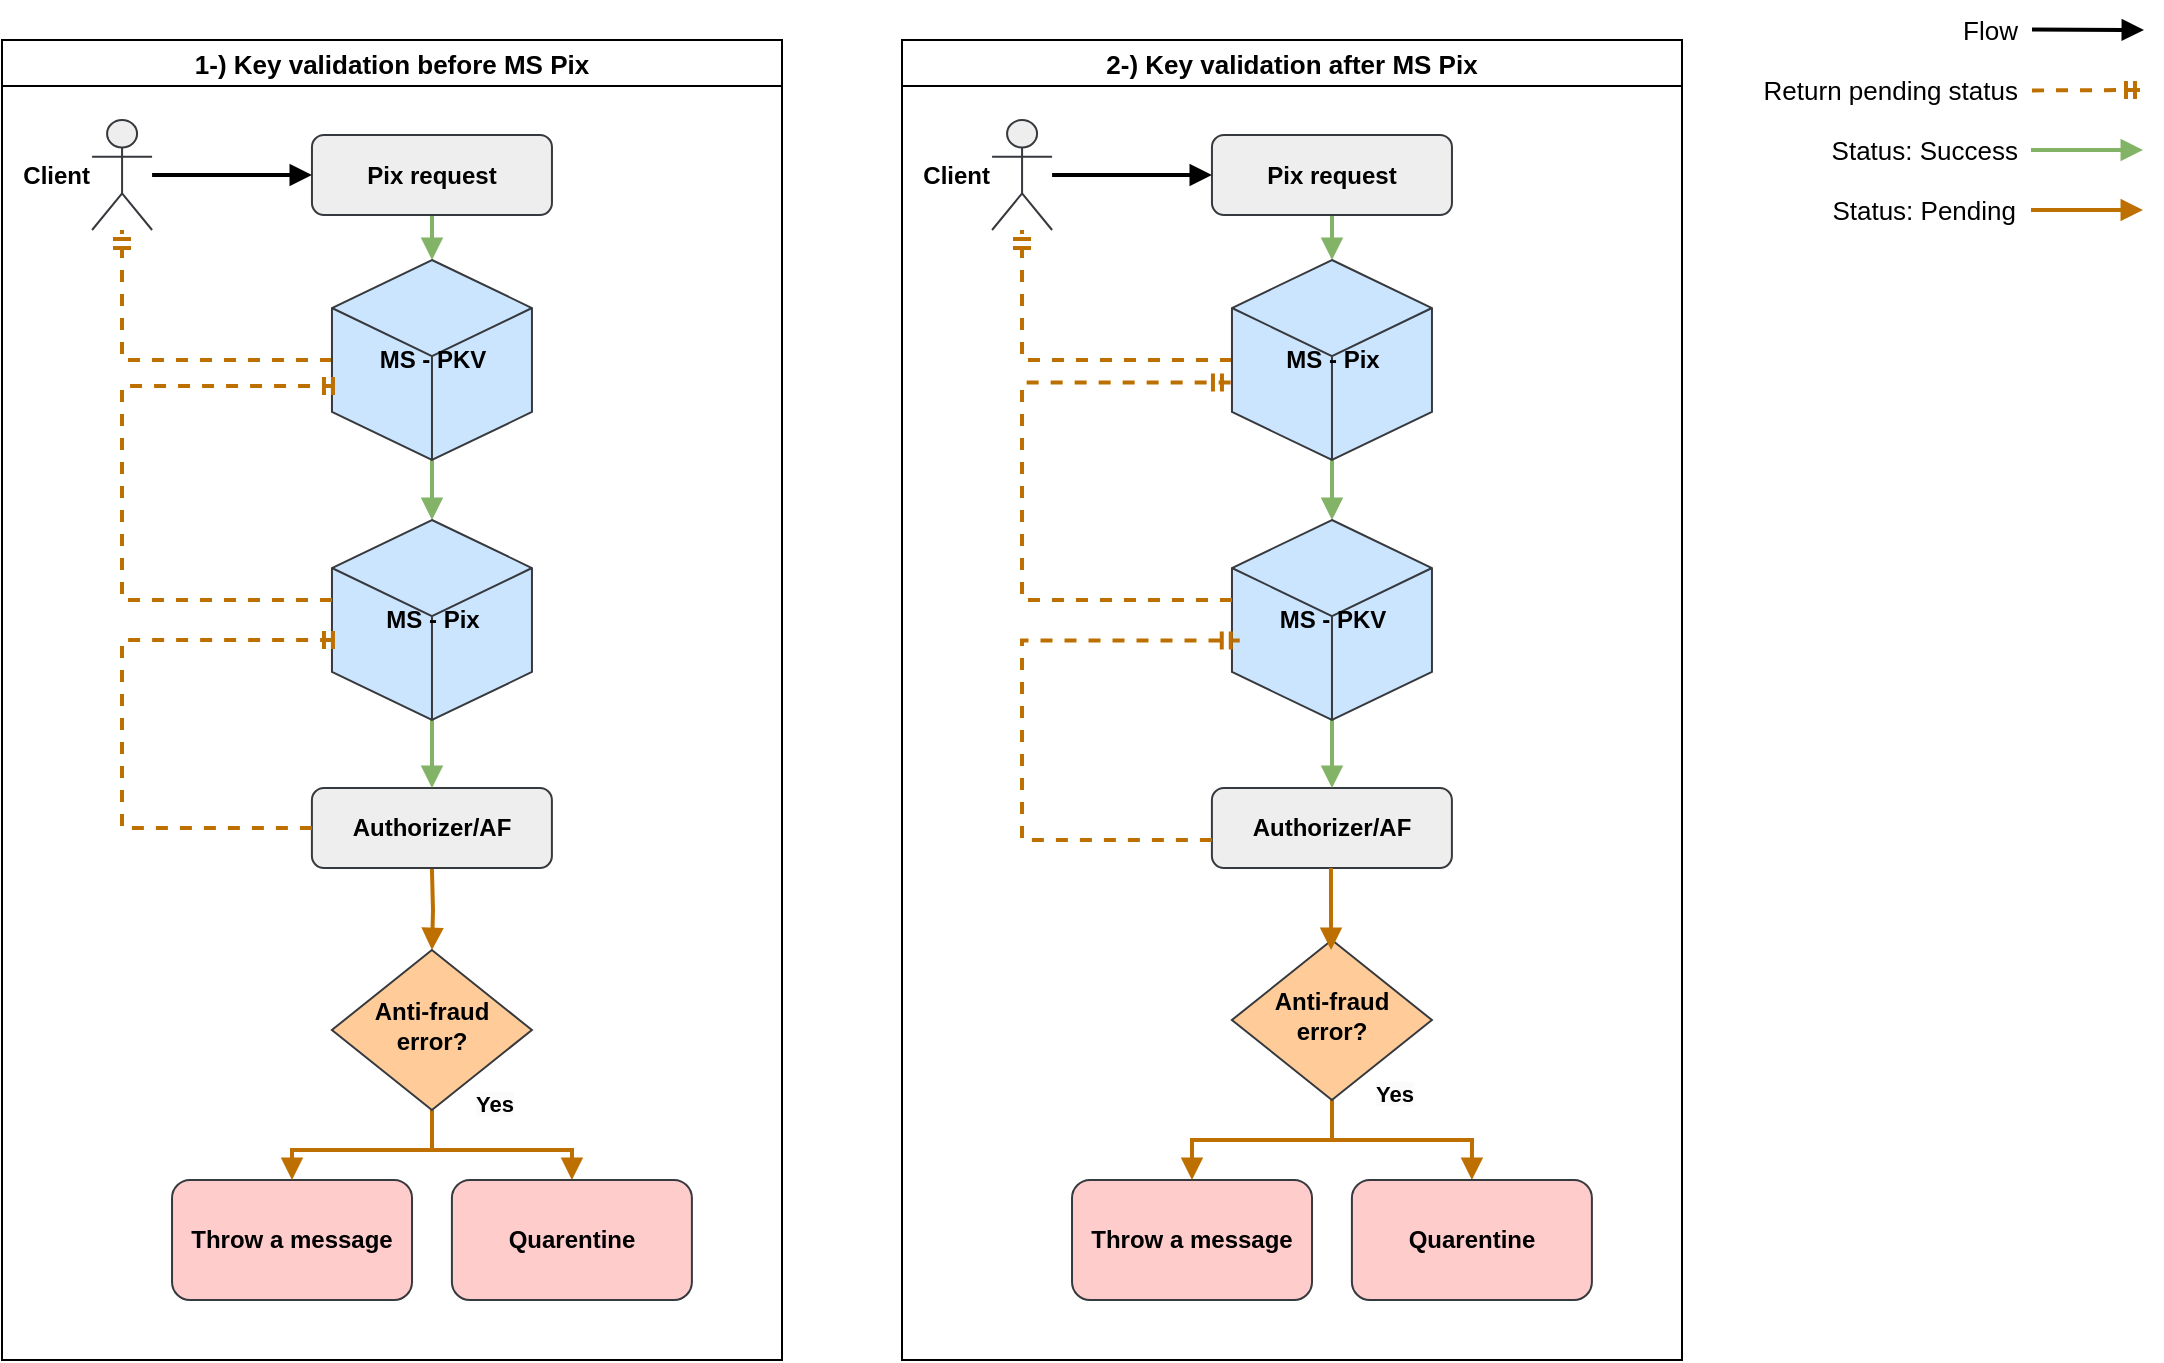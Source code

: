<mxfile version="24.8.4">
  <diagram name="Página-1" id="e6tnlj73MeoIGo1Lp6q1">
    <mxGraphModel dx="1426" dy="747" grid="1" gridSize="10" guides="1" tooltips="1" connect="1" arrows="1" fold="1" page="1" pageScale="1" pageWidth="1169" pageHeight="827" math="0" shadow="0">
      <root>
        <mxCell id="0" />
        <mxCell id="1" parent="0" />
        <mxCell id="34CZIzxD8-mcYaRB7CDS-1" value="&lt;font style=&quot;font-size: 13px;&quot;&gt;1-) Key validation before MS Pix&lt;/font&gt;" style="swimlane;whiteSpace=wrap;html=1;" vertex="1" parent="1">
          <mxGeometry x="60" y="50" width="390" height="660" as="geometry" />
        </mxCell>
        <mxCell id="34CZIzxD8-mcYaRB7CDS-2" value="" style="edgeStyle=orthogonalEdgeStyle;rounded=0;orthogonalLoop=1;jettySize=auto;html=1;fontStyle=1;fillColor=#d5e8d4;strokeColor=#82b366;strokeWidth=2;endArrow=block;endFill=1;" edge="1" parent="34CZIzxD8-mcYaRB7CDS-1" source="34CZIzxD8-mcYaRB7CDS-3" target="34CZIzxD8-mcYaRB7CDS-15">
          <mxGeometry relative="1" as="geometry" />
        </mxCell>
        <mxCell id="34CZIzxD8-mcYaRB7CDS-3" value="Pix request" style="rounded=1;whiteSpace=wrap;html=1;fontSize=12;glass=0;strokeWidth=1;shadow=0;fillColor=#eeeeee;strokeColor=#36393d;fontStyle=1" vertex="1" parent="34CZIzxD8-mcYaRB7CDS-1">
          <mxGeometry x="154.98" y="47.5" width="120" height="40" as="geometry" />
        </mxCell>
        <mxCell id="34CZIzxD8-mcYaRB7CDS-4" value="" style="edgeStyle=orthogonalEdgeStyle;rounded=0;orthogonalLoop=1;jettySize=auto;html=1;fontStyle=1;fillColor=#f0a30a;strokeColor=#BD7000;strokeWidth=2;endArrow=block;endFill=1;" edge="1" parent="34CZIzxD8-mcYaRB7CDS-1" target="34CZIzxD8-mcYaRB7CDS-10">
          <mxGeometry relative="1" as="geometry">
            <mxPoint x="214.95" y="414" as="sourcePoint" />
          </mxGeometry>
        </mxCell>
        <mxCell id="34CZIzxD8-mcYaRB7CDS-5" value="Throw a message" style="rounded=1;whiteSpace=wrap;html=1;fontSize=12;glass=0;strokeWidth=1;shadow=0;fillColor=#ffcccc;strokeColor=#36393d;fontStyle=1" vertex="1" parent="34CZIzxD8-mcYaRB7CDS-1">
          <mxGeometry x="85.01" y="570" width="120" height="60" as="geometry" />
        </mxCell>
        <mxCell id="34CZIzxD8-mcYaRB7CDS-6" value="" style="edgeStyle=orthogonalEdgeStyle;rounded=0;orthogonalLoop=1;jettySize=auto;html=1;fontStyle=1;strokeWidth=2;endArrow=block;endFill=1;" edge="1" parent="34CZIzxD8-mcYaRB7CDS-1" source="34CZIzxD8-mcYaRB7CDS-7" target="34CZIzxD8-mcYaRB7CDS-3">
          <mxGeometry relative="1" as="geometry" />
        </mxCell>
        <mxCell id="34CZIzxD8-mcYaRB7CDS-7" value="Client" style="shape=umlActor;verticalLabelPosition=middle;verticalAlign=middle;html=1;outlineConnect=0;fillColor=#eeeeee;strokeColor=#36393d;fontStyle=1;labelPosition=left;align=right;" vertex="1" parent="34CZIzxD8-mcYaRB7CDS-1">
          <mxGeometry x="45.04" y="40" width="30" height="55" as="geometry" />
        </mxCell>
        <mxCell id="34CZIzxD8-mcYaRB7CDS-8" value="" style="edgeStyle=orthogonalEdgeStyle;rounded=0;orthogonalLoop=1;jettySize=auto;html=1;fontStyle=1;fillColor=#f0a30a;strokeColor=#BD7000;strokeWidth=2;endArrow=block;endFill=1;" edge="1" parent="34CZIzxD8-mcYaRB7CDS-1" source="34CZIzxD8-mcYaRB7CDS-10" target="34CZIzxD8-mcYaRB7CDS-5">
          <mxGeometry relative="1" as="geometry" />
        </mxCell>
        <mxCell id="34CZIzxD8-mcYaRB7CDS-9" style="edgeStyle=orthogonalEdgeStyle;rounded=0;orthogonalLoop=1;jettySize=auto;html=1;entryX=0.5;entryY=0;entryDx=0;entryDy=0;fillColor=#f0a30a;strokeColor=#BD7000;strokeWidth=2;endArrow=block;endFill=1;" edge="1" parent="34CZIzxD8-mcYaRB7CDS-1" source="34CZIzxD8-mcYaRB7CDS-10" target="34CZIzxD8-mcYaRB7CDS-18">
          <mxGeometry relative="1" as="geometry" />
        </mxCell>
        <mxCell id="34CZIzxD8-mcYaRB7CDS-10" value="Anti-fraud error?" style="rhombus;whiteSpace=wrap;html=1;shadow=0;fontFamily=Helvetica;fontSize=12;align=center;strokeWidth=1;spacing=6;spacingTop=-4;fillColor=#ffcc99;strokeColor=#36393d;fontStyle=1" vertex="1" parent="34CZIzxD8-mcYaRB7CDS-1">
          <mxGeometry x="164.95" y="455" width="100" height="80" as="geometry" />
        </mxCell>
        <mxCell id="34CZIzxD8-mcYaRB7CDS-11" value="&lt;span style=&quot;color: rgb(0, 0, 0); font-family: Helvetica; font-size: 11px; font-style: normal; font-variant-ligatures: normal; font-variant-caps: normal; letter-spacing: normal; orphans: 2; text-align: center; text-indent: 0px; text-transform: none; widows: 2; word-spacing: 0px; -webkit-text-stroke-width: 0px; white-space: nowrap; background-color: rgb(251, 251, 251); text-decoration-thickness: initial; text-decoration-style: initial; text-decoration-color: initial; float: none; display: inline !important;&quot;&gt;Yes&lt;/span&gt;" style="text;whiteSpace=wrap;html=1;fontStyle=1" vertex="1" parent="34CZIzxD8-mcYaRB7CDS-1">
          <mxGeometry x="234.89" y="518" width="50" height="40" as="geometry" />
        </mxCell>
        <mxCell id="34CZIzxD8-mcYaRB7CDS-12" value="&lt;div&gt;Authorizer/AF&lt;/div&gt;" style="rounded=1;whiteSpace=wrap;html=1;fontSize=12;glass=0;strokeWidth=1;shadow=0;fillColor=#eeeeee;strokeColor=#36393d;fontStyle=1" vertex="1" parent="34CZIzxD8-mcYaRB7CDS-1">
          <mxGeometry x="154.95" y="374" width="120" height="40" as="geometry" />
        </mxCell>
        <mxCell id="34CZIzxD8-mcYaRB7CDS-13" value="" style="edgeStyle=orthogonalEdgeStyle;rounded=0;orthogonalLoop=1;jettySize=auto;html=1;fontStyle=1;strokeWidth=2;fillColor=#d5e8d4;strokeColor=#82b366;endArrow=block;endFill=1;" edge="1" parent="34CZIzxD8-mcYaRB7CDS-1" source="34CZIzxD8-mcYaRB7CDS-15" target="34CZIzxD8-mcYaRB7CDS-17">
          <mxGeometry relative="1" as="geometry" />
        </mxCell>
        <mxCell id="34CZIzxD8-mcYaRB7CDS-14" style="edgeStyle=orthogonalEdgeStyle;rounded=0;orthogonalLoop=1;jettySize=auto;html=1;fillColor=#f0a30a;strokeColor=#BD7000;dashed=1;strokeWidth=2;endArrow=ERmandOne;endFill=0;" edge="1" parent="34CZIzxD8-mcYaRB7CDS-1" source="34CZIzxD8-mcYaRB7CDS-15" target="34CZIzxD8-mcYaRB7CDS-7">
          <mxGeometry relative="1" as="geometry" />
        </mxCell>
        <mxCell id="34CZIzxD8-mcYaRB7CDS-15" value="&lt;span style=&quot;text-wrap-mode: wrap;&quot;&gt;MS - PKV&lt;/span&gt;" style="html=1;shape=mxgraph.basic.isocube;isoAngle=15;fillColor=#cce5ff;strokeColor=#36393d;fontStyle=1" vertex="1" parent="34CZIzxD8-mcYaRB7CDS-1">
          <mxGeometry x="164.98" y="110" width="100" height="100" as="geometry" />
        </mxCell>
        <mxCell id="34CZIzxD8-mcYaRB7CDS-16" value="" style="edgeStyle=orthogonalEdgeStyle;rounded=0;orthogonalLoop=1;jettySize=auto;html=1;fillColor=#d5e8d4;strokeColor=#82b366;strokeWidth=2;endArrow=block;endFill=1;" edge="1" parent="34CZIzxD8-mcYaRB7CDS-1" source="34CZIzxD8-mcYaRB7CDS-17" target="34CZIzxD8-mcYaRB7CDS-12">
          <mxGeometry relative="1" as="geometry" />
        </mxCell>
        <mxCell id="34CZIzxD8-mcYaRB7CDS-17" value="&lt;span style=&quot;text-wrap-mode: wrap;&quot;&gt;MS - Pix&lt;/span&gt;" style="html=1;shape=mxgraph.basic.isocube;isoAngle=15;fillColor=#cce5ff;strokeColor=#36393d;fontStyle=1" vertex="1" parent="34CZIzxD8-mcYaRB7CDS-1">
          <mxGeometry x="164.98" y="240" width="100" height="100" as="geometry" />
        </mxCell>
        <mxCell id="34CZIzxD8-mcYaRB7CDS-18" value="Quarentine" style="rounded=1;whiteSpace=wrap;html=1;fontSize=12;glass=0;strokeWidth=1;shadow=0;fillColor=#ffcccc;strokeColor=#36393d;fontStyle=1" vertex="1" parent="34CZIzxD8-mcYaRB7CDS-1">
          <mxGeometry x="224.95" y="570" width="120" height="60" as="geometry" />
        </mxCell>
        <mxCell id="34CZIzxD8-mcYaRB7CDS-19" style="edgeStyle=orthogonalEdgeStyle;rounded=0;orthogonalLoop=1;jettySize=auto;html=1;fillColor=#f0a30a;strokeColor=#BD7000;strokeWidth=2;dashed=1;endArrow=ERmandOne;endFill=0;entryX=0.05;entryY=0.6;entryDx=0;entryDy=0;entryPerimeter=0;" edge="1" parent="34CZIzxD8-mcYaRB7CDS-1" source="34CZIzxD8-mcYaRB7CDS-12" target="34CZIzxD8-mcYaRB7CDS-17">
          <mxGeometry relative="1" as="geometry">
            <Array as="points">
              <mxPoint x="60" y="394" />
              <mxPoint x="60" y="300" />
            </Array>
            <mxPoint x="160" y="300" as="targetPoint" />
          </mxGeometry>
        </mxCell>
        <mxCell id="34CZIzxD8-mcYaRB7CDS-20" style="edgeStyle=orthogonalEdgeStyle;rounded=0;orthogonalLoop=1;jettySize=auto;html=1;fillColor=#f0a30a;strokeColor=#BD7000;strokeWidth=2;endArrow=ERmandOne;endFill=0;dashed=1;entryX=0.05;entryY=0.63;entryDx=0;entryDy=0;entryPerimeter=0;" edge="1" parent="34CZIzxD8-mcYaRB7CDS-1" source="34CZIzxD8-mcYaRB7CDS-17" target="34CZIzxD8-mcYaRB7CDS-15">
          <mxGeometry relative="1" as="geometry">
            <Array as="points">
              <mxPoint x="60" y="280" />
              <mxPoint x="60" y="173" />
            </Array>
            <mxPoint x="160" y="173" as="targetPoint" />
          </mxGeometry>
        </mxCell>
        <mxCell id="34CZIzxD8-mcYaRB7CDS-21" value="&lt;font style=&quot;font-size: 13px;&quot;&gt;2-) Key validation after MS Pix&lt;/font&gt;" style="swimlane;whiteSpace=wrap;html=1;" vertex="1" parent="1">
          <mxGeometry x="510" y="50" width="390" height="660" as="geometry" />
        </mxCell>
        <mxCell id="34CZIzxD8-mcYaRB7CDS-22" value="" style="edgeStyle=orthogonalEdgeStyle;rounded=0;orthogonalLoop=1;jettySize=auto;html=1;fontStyle=1;fillColor=#d5e8d4;strokeColor=#82b366;strokeWidth=2;endArrow=block;endFill=1;" edge="1" parent="34CZIzxD8-mcYaRB7CDS-21" source="34CZIzxD8-mcYaRB7CDS-23" target="34CZIzxD8-mcYaRB7CDS-34">
          <mxGeometry relative="1" as="geometry" />
        </mxCell>
        <mxCell id="34CZIzxD8-mcYaRB7CDS-23" value="Pix request" style="rounded=1;whiteSpace=wrap;html=1;fontSize=12;glass=0;strokeWidth=1;shadow=0;fillColor=#eeeeee;strokeColor=#36393d;fontStyle=1" vertex="1" parent="34CZIzxD8-mcYaRB7CDS-21">
          <mxGeometry x="154.98" y="47.5" width="120" height="40" as="geometry" />
        </mxCell>
        <mxCell id="34CZIzxD8-mcYaRB7CDS-24" value="Throw a message" style="rounded=1;whiteSpace=wrap;html=1;fontSize=12;glass=0;strokeWidth=1;shadow=0;fillColor=#ffcccc;strokeColor=#36393d;fontStyle=1" vertex="1" parent="34CZIzxD8-mcYaRB7CDS-21">
          <mxGeometry x="85.01" y="570" width="120" height="60" as="geometry" />
        </mxCell>
        <mxCell id="34CZIzxD8-mcYaRB7CDS-25" value="" style="edgeStyle=orthogonalEdgeStyle;rounded=0;orthogonalLoop=1;jettySize=auto;html=1;fontStyle=1;strokeWidth=2;endArrow=block;endFill=1;" edge="1" parent="34CZIzxD8-mcYaRB7CDS-21" source="34CZIzxD8-mcYaRB7CDS-26" target="34CZIzxD8-mcYaRB7CDS-23">
          <mxGeometry relative="1" as="geometry" />
        </mxCell>
        <mxCell id="34CZIzxD8-mcYaRB7CDS-26" value="Client" style="shape=umlActor;verticalLabelPosition=middle;verticalAlign=middle;html=1;outlineConnect=0;fillColor=#eeeeee;strokeColor=#36393d;fontStyle=1;labelPosition=left;align=right;" vertex="1" parent="34CZIzxD8-mcYaRB7CDS-21">
          <mxGeometry x="45.04" y="40" width="30" height="55" as="geometry" />
        </mxCell>
        <mxCell id="34CZIzxD8-mcYaRB7CDS-27" value="" style="edgeStyle=orthogonalEdgeStyle;rounded=0;orthogonalLoop=1;jettySize=auto;html=1;fontStyle=1;fillColor=#f0a30a;strokeColor=#BD7000;strokeWidth=2;endArrow=block;endFill=1;" edge="1" parent="34CZIzxD8-mcYaRB7CDS-21" source="34CZIzxD8-mcYaRB7CDS-29" target="34CZIzxD8-mcYaRB7CDS-24">
          <mxGeometry relative="1" as="geometry" />
        </mxCell>
        <mxCell id="34CZIzxD8-mcYaRB7CDS-28" style="edgeStyle=orthogonalEdgeStyle;rounded=0;orthogonalLoop=1;jettySize=auto;html=1;entryX=0.5;entryY=0;entryDx=0;entryDy=0;fillColor=#f0a30a;strokeColor=#BD7000;strokeWidth=2;endArrow=block;endFill=1;" edge="1" parent="34CZIzxD8-mcYaRB7CDS-21" source="34CZIzxD8-mcYaRB7CDS-29" target="34CZIzxD8-mcYaRB7CDS-37">
          <mxGeometry relative="1" as="geometry" />
        </mxCell>
        <mxCell id="34CZIzxD8-mcYaRB7CDS-29" value="Anti-fraud error?" style="rhombus;whiteSpace=wrap;html=1;shadow=0;fontFamily=Helvetica;fontSize=12;align=center;strokeWidth=1;spacing=6;spacingTop=-4;fillColor=#ffcc99;strokeColor=#36393d;fontStyle=1" vertex="1" parent="34CZIzxD8-mcYaRB7CDS-21">
          <mxGeometry x="164.95" y="450" width="100" height="80" as="geometry" />
        </mxCell>
        <mxCell id="34CZIzxD8-mcYaRB7CDS-30" value="&lt;span style=&quot;color: rgb(0, 0, 0); font-family: Helvetica; font-size: 11px; font-style: normal; font-variant-ligatures: normal; font-variant-caps: normal; letter-spacing: normal; orphans: 2; text-align: center; text-indent: 0px; text-transform: none; widows: 2; word-spacing: 0px; -webkit-text-stroke-width: 0px; white-space: nowrap; background-color: rgb(251, 251, 251); text-decoration-thickness: initial; text-decoration-style: initial; text-decoration-color: initial; float: none; display: inline !important;&quot;&gt;Yes&lt;/span&gt;" style="text;whiteSpace=wrap;html=1;fontStyle=1" vertex="1" parent="34CZIzxD8-mcYaRB7CDS-21">
          <mxGeometry x="234.89" y="513" width="50" height="40" as="geometry" />
        </mxCell>
        <mxCell id="34CZIzxD8-mcYaRB7CDS-31" value="Authorizer/AF" style="rounded=1;whiteSpace=wrap;html=1;fontSize=12;glass=0;strokeWidth=1;shadow=0;fillColor=#eeeeee;strokeColor=#36393d;fontStyle=1" vertex="1" parent="34CZIzxD8-mcYaRB7CDS-21">
          <mxGeometry x="154.95" y="374" width="120" height="40" as="geometry" />
        </mxCell>
        <mxCell id="34CZIzxD8-mcYaRB7CDS-32" value="" style="edgeStyle=orthogonalEdgeStyle;rounded=0;orthogonalLoop=1;jettySize=auto;html=1;fontStyle=1;strokeWidth=2;fillColor=#d5e8d4;strokeColor=#82b366;endArrow=block;endFill=1;" edge="1" parent="34CZIzxD8-mcYaRB7CDS-21" source="34CZIzxD8-mcYaRB7CDS-34" target="34CZIzxD8-mcYaRB7CDS-36">
          <mxGeometry relative="1" as="geometry" />
        </mxCell>
        <mxCell id="34CZIzxD8-mcYaRB7CDS-33" style="edgeStyle=orthogonalEdgeStyle;rounded=0;orthogonalLoop=1;jettySize=auto;html=1;fillColor=#f0a30a;strokeColor=#BD7000;endArrow=ERmandOne;endFill=0;dashed=1;strokeWidth=2;" edge="1" parent="34CZIzxD8-mcYaRB7CDS-21" source="34CZIzxD8-mcYaRB7CDS-34" target="34CZIzxD8-mcYaRB7CDS-26">
          <mxGeometry relative="1" as="geometry" />
        </mxCell>
        <mxCell id="34CZIzxD8-mcYaRB7CDS-34" value="MS - Pix" style="html=1;shape=mxgraph.basic.isocube;isoAngle=15;fillColor=#cce5ff;strokeColor=#36393d;fontStyle=1" vertex="1" parent="34CZIzxD8-mcYaRB7CDS-21">
          <mxGeometry x="164.98" y="110" width="100" height="100" as="geometry" />
        </mxCell>
        <mxCell id="34CZIzxD8-mcYaRB7CDS-35" value="" style="edgeStyle=orthogonalEdgeStyle;rounded=0;orthogonalLoop=1;jettySize=auto;html=1;fillColor=#d5e8d4;strokeColor=#82b366;strokeWidth=2;endArrow=block;endFill=1;" edge="1" parent="34CZIzxD8-mcYaRB7CDS-21" source="34CZIzxD8-mcYaRB7CDS-36" target="34CZIzxD8-mcYaRB7CDS-31">
          <mxGeometry relative="1" as="geometry" />
        </mxCell>
        <mxCell id="34CZIzxD8-mcYaRB7CDS-36" value="&lt;span style=&quot;text-wrap-mode: wrap;&quot;&gt;MS - PKV&lt;/span&gt;" style="html=1;shape=mxgraph.basic.isocube;isoAngle=15;fillColor=#cce5ff;strokeColor=#36393d;fontStyle=1" vertex="1" parent="34CZIzxD8-mcYaRB7CDS-21">
          <mxGeometry x="164.98" y="240" width="100" height="100" as="geometry" />
        </mxCell>
        <mxCell id="34CZIzxD8-mcYaRB7CDS-37" value="Quarentine" style="rounded=1;whiteSpace=wrap;html=1;fontSize=12;glass=0;strokeWidth=1;shadow=0;fillColor=#ffcccc;strokeColor=#36393d;fontStyle=1" vertex="1" parent="34CZIzxD8-mcYaRB7CDS-21">
          <mxGeometry x="224.95" y="570" width="120" height="60" as="geometry" />
        </mxCell>
        <mxCell id="34CZIzxD8-mcYaRB7CDS-38" style="edgeStyle=orthogonalEdgeStyle;rounded=0;orthogonalLoop=1;jettySize=auto;html=1;entryX=0.039;entryY=0.602;entryDx=0;entryDy=0;entryPerimeter=0;strokeWidth=2;endArrow=ERmandOne;endFill=0;dashed=1;fillColor=#f0a30a;strokeColor=#BD7000;" edge="1" parent="34CZIzxD8-mcYaRB7CDS-21" source="34CZIzxD8-mcYaRB7CDS-31" target="34CZIzxD8-mcYaRB7CDS-36">
          <mxGeometry relative="1" as="geometry">
            <Array as="points">
              <mxPoint x="60" y="400" />
              <mxPoint x="60" y="300" />
            </Array>
          </mxGeometry>
        </mxCell>
        <mxCell id="34CZIzxD8-mcYaRB7CDS-39" style="edgeStyle=orthogonalEdgeStyle;rounded=0;orthogonalLoop=1;jettySize=auto;html=1;entryX=-0.005;entryY=0.613;entryDx=0;entryDy=0;entryPerimeter=0;fillColor=#f0a30a;strokeColor=#BD7000;strokeWidth=2;endArrow=ERmandOne;endFill=0;dashed=1;" edge="1" parent="34CZIzxD8-mcYaRB7CDS-21" source="34CZIzxD8-mcYaRB7CDS-36" target="34CZIzxD8-mcYaRB7CDS-34">
          <mxGeometry relative="1" as="geometry">
            <Array as="points">
              <mxPoint x="60" y="280" />
              <mxPoint x="60" y="171" />
            </Array>
          </mxGeometry>
        </mxCell>
        <mxCell id="34CZIzxD8-mcYaRB7CDS-40" value="" style="edgeStyle=orthogonalEdgeStyle;rounded=0;orthogonalLoop=1;jettySize=auto;html=1;fontStyle=1;fillColor=#f0a30a;strokeColor=#BD7000;strokeWidth=2;endArrow=block;endFill=1;" edge="1" parent="34CZIzxD8-mcYaRB7CDS-21">
          <mxGeometry relative="1" as="geometry">
            <mxPoint x="214.48" y="414" as="sourcePoint" />
            <mxPoint x="214.53" y="455" as="targetPoint" />
            <Array as="points">
              <mxPoint x="214.53" y="430" />
              <mxPoint x="214.53" y="430" />
            </Array>
          </mxGeometry>
        </mxCell>
        <mxCell id="34CZIzxD8-mcYaRB7CDS-41" value="" style="endArrow=block;html=1;rounded=0;strokeWidth=2;endFill=1;fontSize=13;align=right;fontStyle=0" edge="1" parent="1">
          <mxGeometry width="50" height="50" relative="1" as="geometry">
            <mxPoint x="1075" y="44.71" as="sourcePoint" />
            <mxPoint x="1131" y="45" as="targetPoint" />
          </mxGeometry>
        </mxCell>
        <mxCell id="34CZIzxD8-mcYaRB7CDS-42" value="" style="endArrow=ERmandOne;html=1;rounded=0;fillColor=#f0a30a;strokeColor=#BD7000;dashed=1;strokeWidth=2;fontSize=13;align=right;fontStyle=0;endFill=0;" edge="1" parent="1">
          <mxGeometry width="50" height="50" relative="1" as="geometry">
            <mxPoint x="1075" y="75.21" as="sourcePoint" />
            <mxPoint x="1131" y="75" as="targetPoint" />
          </mxGeometry>
        </mxCell>
        <mxCell id="34CZIzxD8-mcYaRB7CDS-43" value="Flow" style="text;html=1;align=right;verticalAlign=middle;whiteSpace=wrap;rounded=0;fontSize=13;fontStyle=0" vertex="1" parent="1">
          <mxGeometry x="1010" y="30" width="60" height="30" as="geometry" />
        </mxCell>
        <mxCell id="34CZIzxD8-mcYaRB7CDS-44" value="Return pending status" style="text;html=1;align=right;verticalAlign=middle;whiteSpace=wrap;rounded=0;fontSize=13;fontStyle=0" vertex="1" parent="1">
          <mxGeometry x="920" y="60" width="150" height="30" as="geometry" />
        </mxCell>
        <mxCell id="34CZIzxD8-mcYaRB7CDS-45" value="" style="edgeStyle=orthogonalEdgeStyle;rounded=0;orthogonalLoop=1;jettySize=auto;html=1;endArrow=block;endFill=1;fillColor=#d5e8d4;strokeColor=#82b366;strokeWidth=2;fontSize=13;align=right;fontStyle=0" edge="1" parent="1">
          <mxGeometry relative="1" as="geometry">
            <mxPoint x="1074.5" y="105" as="sourcePoint" />
            <mxPoint x="1130.5" y="105" as="targetPoint" />
          </mxGeometry>
        </mxCell>
        <mxCell id="34CZIzxD8-mcYaRB7CDS-46" value="" style="edgeStyle=orthogonalEdgeStyle;rounded=0;orthogonalLoop=1;jettySize=auto;html=1;endArrow=block;endFill=1;fillColor=#f0a30a;strokeColor=#BD7000;strokeWidth=2;fontSize=13;align=right;fontStyle=0" edge="1" parent="1">
          <mxGeometry relative="1" as="geometry">
            <mxPoint x="1074.5" y="135" as="sourcePoint" />
            <mxPoint x="1130.5" y="135" as="targetPoint" />
          </mxGeometry>
        </mxCell>
        <mxCell id="34CZIzxD8-mcYaRB7CDS-47" value="Status: Success" style="text;html=1;align=right;verticalAlign=middle;whiteSpace=wrap;rounded=0;fontSize=13;fontStyle=0" vertex="1" parent="1">
          <mxGeometry x="950.5" y="90" width="119" height="30" as="geometry" />
        </mxCell>
        <mxCell id="34CZIzxD8-mcYaRB7CDS-48" value="Status: Pending" style="text;html=1;align=right;verticalAlign=middle;whiteSpace=wrap;rounded=0;fontSize=13;fontStyle=0" vertex="1" parent="1">
          <mxGeometry x="949.5" y="120" width="119" height="30" as="geometry" />
        </mxCell>
      </root>
    </mxGraphModel>
  </diagram>
</mxfile>

